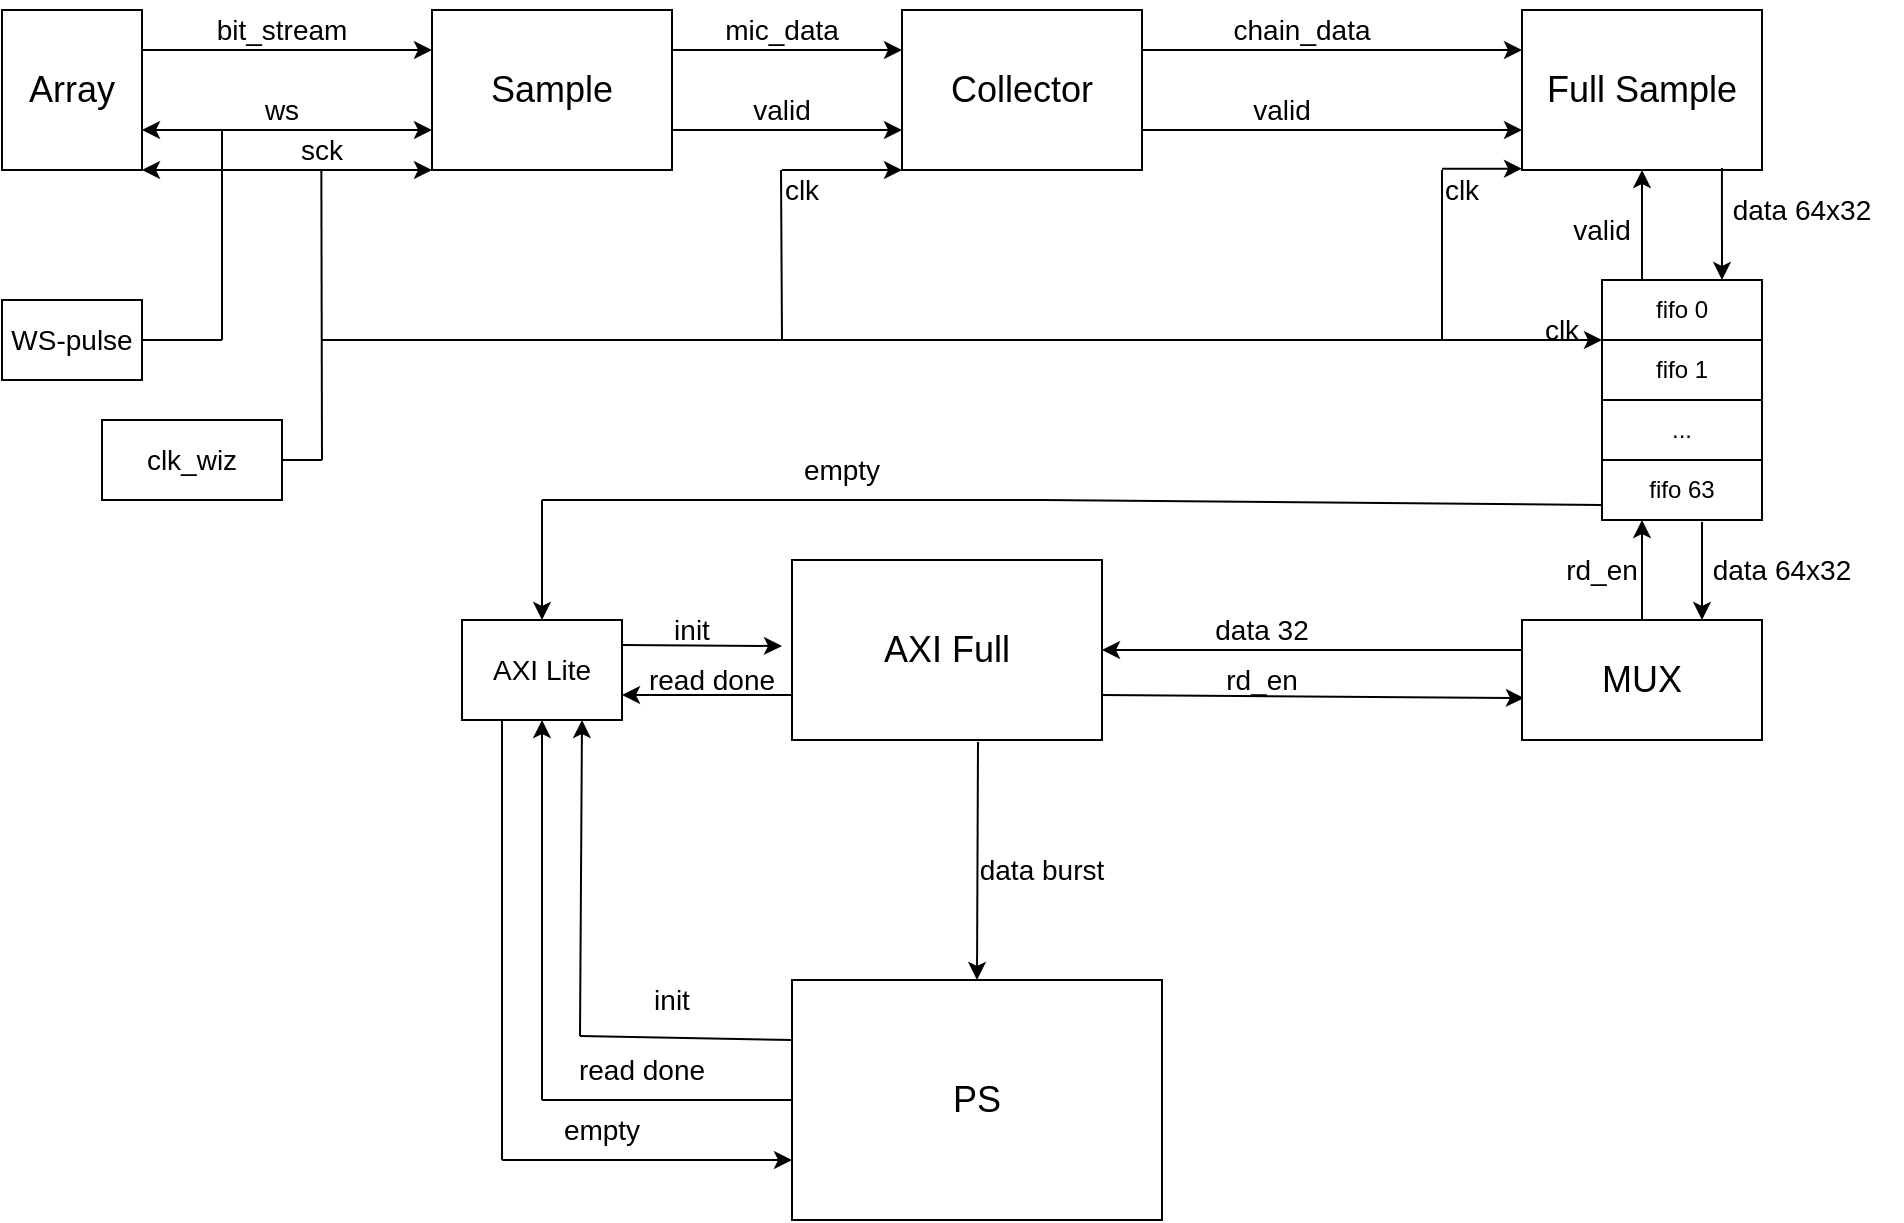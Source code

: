 <mxfile>
    <diagram id="rj3nuSdlVzhrPewR49WO" name="Page-1">
        <mxGraphModel dx="975" dy="524" grid="1" gridSize="10" guides="1" tooltips="1" connect="1" arrows="1" fold="1" page="1" pageScale="1" pageWidth="850" pageHeight="1100" math="0" shadow="0">
            <root>
                <mxCell id="0"/>
                <mxCell id="1" parent="0"/>
                <mxCell id="17" style="edgeStyle=none;html=1;exitX=1;exitY=0.25;exitDx=0;exitDy=0;entryX=0;entryY=0.25;entryDx=0;entryDy=0;fontSize=18;" edge="1" parent="1" source="2" target="5">
                    <mxGeometry relative="1" as="geometry"/>
                </mxCell>
                <mxCell id="2" value="&lt;font style=&quot;font-size: 18px;&quot;&gt;Array&lt;/font&gt;" style="whiteSpace=wrap;html=1;" vertex="1" parent="1">
                    <mxGeometry x="90" y="35" width="70" height="80" as="geometry"/>
                </mxCell>
                <mxCell id="21" style="edgeStyle=none;html=1;exitX=1;exitY=0.25;exitDx=0;exitDy=0;entryX=0;entryY=0.25;entryDx=0;entryDy=0;fontSize=18;" edge="1" parent="1" source="3" target="4">
                    <mxGeometry relative="1" as="geometry"/>
                </mxCell>
                <mxCell id="22" style="edgeStyle=none;html=1;exitX=1;exitY=0.75;exitDx=0;exitDy=0;entryX=0;entryY=0.75;entryDx=0;entryDy=0;fontSize=18;" edge="1" parent="1" source="3" target="4">
                    <mxGeometry relative="1" as="geometry"/>
                </mxCell>
                <mxCell id="lgiAlKTWV0E-R-t-R4fU-117" style="edgeStyle=none;html=1;exitX=0;exitY=1;exitDx=0;exitDy=0;fontSize=14;startArrow=classic;startFill=1;endArrow=none;endFill=0;" edge="1" parent="1" source="3">
                    <mxGeometry relative="1" as="geometry">
                        <mxPoint x="480" y="115" as="targetPoint"/>
                    </mxGeometry>
                </mxCell>
                <mxCell id="3" value="&lt;font style=&quot;font-size: 18px;&quot;&gt;Collector&lt;/font&gt;" style="whiteSpace=wrap;html=1;" vertex="1" parent="1">
                    <mxGeometry x="540" y="35" width="120" height="80" as="geometry"/>
                </mxCell>
                <mxCell id="41" style="edgeStyle=none;html=1;exitX=0.5;exitY=1;exitDx=0;exitDy=0;entryX=0.25;entryY=0;entryDx=0;entryDy=0;fontSize=14;startArrow=classic;startFill=1;endArrow=none;endFill=0;" edge="1" parent="1" source="4" target="6">
                    <mxGeometry relative="1" as="geometry"/>
                </mxCell>
                <mxCell id="4" value="&lt;font style=&quot;font-size: 18px;&quot;&gt;Full Sample&lt;/font&gt;" style="whiteSpace=wrap;html=1;" vertex="1" parent="1">
                    <mxGeometry x="850" y="35" width="120" height="80" as="geometry"/>
                </mxCell>
                <mxCell id="19" style="edgeStyle=none;html=1;exitX=1;exitY=0.25;exitDx=0;exitDy=0;entryX=0;entryY=0.25;entryDx=0;entryDy=0;fontSize=18;" edge="1" parent="1" source="5" target="3">
                    <mxGeometry relative="1" as="geometry"/>
                </mxCell>
                <mxCell id="lgiAlKTWV0E-R-t-R4fU-114" style="edgeStyle=none;html=1;exitX=1;exitY=0.75;exitDx=0;exitDy=0;entryX=0;entryY=0.75;entryDx=0;entryDy=0;fontSize=14;startArrow=none;startFill=0;endArrow=classic;endFill=1;" edge="1" parent="1" source="5" target="3">
                    <mxGeometry relative="1" as="geometry"/>
                </mxCell>
                <mxCell id="5" value="&lt;font style=&quot;font-size: 18px;&quot;&gt;Sample&lt;/font&gt;" style="whiteSpace=wrap;html=1;" vertex="1" parent="1">
                    <mxGeometry x="305" y="35" width="120" height="80" as="geometry"/>
                </mxCell>
                <mxCell id="44" style="edgeStyle=none;html=1;exitX=0.75;exitY=0;exitDx=0;exitDy=0;entryX=0.833;entryY=0.988;entryDx=0;entryDy=0;entryPerimeter=0;fontSize=14;startArrow=classic;startFill=1;endArrow=none;endFill=0;" edge="1" parent="1" source="6" target="4">
                    <mxGeometry relative="1" as="geometry"/>
                </mxCell>
                <mxCell id="45" style="edgeStyle=none;html=1;exitX=0.75;exitY=0;exitDx=0;exitDy=0;entryX=0.625;entryY=1.033;entryDx=0;entryDy=0;entryPerimeter=0;fontSize=14;startArrow=classic;startFill=1;endArrow=none;endFill=0;" edge="1" parent="1" source="7" target="15">
                    <mxGeometry relative="1" as="geometry"/>
                </mxCell>
                <mxCell id="48" style="edgeStyle=none;html=1;exitX=0.008;exitY=0.65;exitDx=0;exitDy=0;entryX=1;entryY=0.75;entryDx=0;entryDy=0;fontSize=14;startArrow=classic;startFill=1;endArrow=none;endFill=0;exitPerimeter=0;" edge="1" parent="1" source="7" target="11">
                    <mxGeometry relative="1" as="geometry"/>
                </mxCell>
                <mxCell id="7" value="&lt;font style=&quot;font-size: 18px;&quot;&gt;MUX&lt;/font&gt;" style="whiteSpace=wrap;html=1;" vertex="1" parent="1">
                    <mxGeometry x="850" y="340" width="120" height="60" as="geometry"/>
                </mxCell>
                <mxCell id="lgiAlKTWV0E-R-t-R4fU-121" style="edgeStyle=none;html=1;exitX=1;exitY=0.5;exitDx=0;exitDy=0;fontSize=14;startArrow=none;startFill=0;endArrow=none;endFill=0;" edge="1" parent="1" source="8">
                    <mxGeometry relative="1" as="geometry">
                        <mxPoint x="200" y="200" as="targetPoint"/>
                    </mxGeometry>
                </mxCell>
                <mxCell id="8" value="&lt;font style=&quot;font-size: 14px;&quot;&gt;WS-pulse&lt;/font&gt;" style="whiteSpace=wrap;html=1;" vertex="1" parent="1">
                    <mxGeometry x="90" y="180" width="70" height="40" as="geometry"/>
                </mxCell>
                <mxCell id="9" value="&lt;font style=&quot;font-size: 14px;&quot;&gt;clk_wiz&lt;/font&gt;" style="whiteSpace=wrap;html=1;" vertex="1" parent="1">
                    <mxGeometry x="140" y="240" width="90" height="40" as="geometry"/>
                </mxCell>
                <mxCell id="53" style="edgeStyle=none;html=1;fontSize=14;startArrow=none;startFill=0;endArrow=none;endFill=0;" edge="1" parent="1">
                    <mxGeometry relative="1" as="geometry">
                        <mxPoint x="610" y="280" as="targetPoint"/>
                        <mxPoint x="360" y="280" as="sourcePoint"/>
                    </mxGeometry>
                </mxCell>
                <mxCell id="lgiAlKTWV0E-R-t-R4fU-92" style="edgeStyle=none;html=1;exitX=0.5;exitY=0;exitDx=0;exitDy=0;fontSize=14;startArrow=classic;startFill=1;endArrow=none;endFill=0;" edge="1" parent="1" source="10">
                    <mxGeometry relative="1" as="geometry">
                        <mxPoint x="360" y="280" as="targetPoint"/>
                    </mxGeometry>
                </mxCell>
                <mxCell id="lgiAlKTWV0E-R-t-R4fU-96" style="edgeStyle=none;html=1;exitX=1;exitY=0.25;exitDx=0;exitDy=0;fontSize=14;startArrow=none;startFill=0;endArrow=classic;endFill=1;" edge="1" parent="1" source="10">
                    <mxGeometry relative="1" as="geometry">
                        <mxPoint x="480" y="353" as="targetPoint"/>
                    </mxGeometry>
                </mxCell>
                <mxCell id="lgiAlKTWV0E-R-t-R4fU-97" style="edgeStyle=none;html=1;exitX=1;exitY=0.75;exitDx=0;exitDy=0;entryX=0;entryY=0.75;entryDx=0;entryDy=0;fontSize=14;startArrow=classic;startFill=1;endArrow=none;endFill=0;" edge="1" parent="1" source="10" target="11">
                    <mxGeometry relative="1" as="geometry"/>
                </mxCell>
                <mxCell id="lgiAlKTWV0E-R-t-R4fU-99" style="edgeStyle=none;html=1;exitX=0.75;exitY=1;exitDx=0;exitDy=0;fontSize=14;startArrow=classic;startFill=1;endArrow=none;endFill=0;entryX=0.19;entryY=-0.067;entryDx=0;entryDy=0;entryPerimeter=0;" edge="1" parent="1" source="10" target="lgiAlKTWV0E-R-t-R4fU-85">
                    <mxGeometry relative="1" as="geometry">
                        <mxPoint x="380" y="510" as="targetPoint"/>
                    </mxGeometry>
                </mxCell>
                <mxCell id="lgiAlKTWV0E-R-t-R4fU-100" style="edgeStyle=none;html=1;exitX=0.5;exitY=1;exitDx=0;exitDy=0;fontSize=14;startArrow=classic;startFill=1;endArrow=none;endFill=0;" edge="1" parent="1" source="10">
                    <mxGeometry relative="1" as="geometry">
                        <mxPoint x="360" y="580" as="targetPoint"/>
                    </mxGeometry>
                </mxCell>
                <mxCell id="lgiAlKTWV0E-R-t-R4fU-101" style="edgeStyle=none;html=1;exitX=0.25;exitY=1;exitDx=0;exitDy=0;fontSize=14;startArrow=none;startFill=0;endArrow=none;endFill=0;" edge="1" parent="1" source="10">
                    <mxGeometry relative="1" as="geometry">
                        <mxPoint x="340" y="610" as="targetPoint"/>
                    </mxGeometry>
                </mxCell>
                <mxCell id="10" value="&lt;font style=&quot;font-size: 14px;&quot;&gt;AXI Lite&lt;/font&gt;" style="whiteSpace=wrap;html=1;" vertex="1" parent="1">
                    <mxGeometry x="320" y="340" width="80" height="50" as="geometry"/>
                </mxCell>
                <mxCell id="49" style="edgeStyle=none;html=1;exitX=1;exitY=0.5;exitDx=0;exitDy=0;entryX=0;entryY=0.25;entryDx=0;entryDy=0;fontSize=14;startArrow=classic;startFill=1;endArrow=none;endFill=0;" edge="1" parent="1" source="11" target="7">
                    <mxGeometry relative="1" as="geometry"/>
                </mxCell>
                <mxCell id="lgiAlKTWV0E-R-t-R4fU-109" style="edgeStyle=none;html=1;entryX=0.5;entryY=0;entryDx=0;entryDy=0;fontSize=14;startArrow=none;startFill=0;endArrow=classic;endFill=1;exitX=0.6;exitY=1.011;exitDx=0;exitDy=0;exitPerimeter=0;" edge="1" parent="1" source="11" target="16">
                    <mxGeometry relative="1" as="geometry">
                        <mxPoint x="570" y="400" as="sourcePoint"/>
                    </mxGeometry>
                </mxCell>
                <mxCell id="11" value="&lt;font style=&quot;font-size: 18px;&quot;&gt;AXI Full&lt;/font&gt;" style="whiteSpace=wrap;html=1;" vertex="1" parent="1">
                    <mxGeometry x="485" y="310" width="155" height="90" as="geometry"/>
                </mxCell>
                <mxCell id="47" style="edgeStyle=none;html=1;exitX=0.25;exitY=1;exitDx=0;exitDy=0;entryX=0.5;entryY=0;entryDx=0;entryDy=0;fontSize=14;startArrow=classic;startFill=1;endArrow=none;endFill=0;" edge="1" parent="1" source="15" target="7">
                    <mxGeometry relative="1" as="geometry"/>
                </mxCell>
                <mxCell id="54" style="edgeStyle=none;html=1;fontSize=14;startArrow=none;startFill=0;endArrow=none;endFill=0;entryX=0;entryY=0.75;entryDx=0;entryDy=0;" edge="1" parent="1" target="15">
                    <mxGeometry relative="1" as="geometry">
                        <mxPoint x="720" y="280" as="targetPoint"/>
                        <mxPoint x="610" y="280" as="sourcePoint"/>
                    </mxGeometry>
                </mxCell>
                <mxCell id="55" style="edgeStyle=none;html=1;exitX=0;exitY=0.25;exitDx=0;exitDy=0;fontSize=14;startArrow=none;startFill=0;endArrow=none;endFill=0;entryX=0.19;entryY=-0.067;entryDx=0;entryDy=0;entryPerimeter=0;" edge="1" parent="1" source="16" target="lgiAlKTWV0E-R-t-R4fU-85">
                    <mxGeometry relative="1" as="geometry">
                        <mxPoint x="380" y="510" as="targetPoint"/>
                    </mxGeometry>
                </mxCell>
                <mxCell id="lgiAlKTWV0E-R-t-R4fU-102" style="edgeStyle=none;html=1;exitX=0;exitY=0.5;exitDx=0;exitDy=0;fontSize=14;startArrow=none;startFill=0;endArrow=none;endFill=0;" edge="1" parent="1" source="16">
                    <mxGeometry relative="1" as="geometry">
                        <mxPoint x="360" y="580" as="targetPoint"/>
                    </mxGeometry>
                </mxCell>
                <mxCell id="lgiAlKTWV0E-R-t-R4fU-103" style="edgeStyle=none;html=1;exitX=0;exitY=0.75;exitDx=0;exitDy=0;fontSize=14;startArrow=classic;startFill=1;endArrow=none;endFill=0;" edge="1" parent="1" source="16">
                    <mxGeometry relative="1" as="geometry">
                        <mxPoint x="340" y="610" as="targetPoint"/>
                    </mxGeometry>
                </mxCell>
                <mxCell id="16" value="&lt;font style=&quot;font-size: 18px;&quot;&gt;PS&lt;/font&gt;" style="whiteSpace=wrap;html=1;" vertex="1" parent="1">
                    <mxGeometry x="485" y="520" width="185" height="120" as="geometry"/>
                </mxCell>
                <mxCell id="29" style="html=1;fontSize=18;startArrow=classic;startFill=1;endArrow=classic;endFill=1;exitX=1;exitY=0.75;exitDx=0;exitDy=0;entryX=0;entryY=0.75;entryDx=0;entryDy=0;" edge="1" parent="1" source="2" target="5">
                    <mxGeometry relative="1" as="geometry">
                        <mxPoint x="280" y="109.5" as="targetPoint"/>
                        <mxPoint x="200" y="109.5" as="sourcePoint"/>
                    </mxGeometry>
                </mxCell>
                <mxCell id="30" style="html=1;fontSize=18;startArrow=classic;startFill=1;endArrow=classic;endFill=1;exitX=1;exitY=1;exitDx=0;exitDy=0;entryX=0;entryY=1;entryDx=0;entryDy=0;" edge="1" parent="1" source="2" target="5">
                    <mxGeometry relative="1" as="geometry">
                        <mxPoint x="280" y="130" as="targetPoint"/>
                        <mxPoint x="200" y="130" as="sourcePoint"/>
                        <Array as="points"/>
                    </mxGeometry>
                </mxCell>
                <mxCell id="31" style="html=1;fontSize=18;startArrow=none;startFill=0;endArrow=none;endFill=0;" edge="1" parent="1">
                    <mxGeometry relative="1" as="geometry">
                        <mxPoint x="249.67" y="115" as="targetPoint"/>
                        <mxPoint x="250" y="260" as="sourcePoint"/>
                    </mxGeometry>
                </mxCell>
                <mxCell id="33" style="html=1;fontSize=18;startArrow=none;startFill=0;endArrow=none;endFill=0;" edge="1" parent="1">
                    <mxGeometry relative="1" as="geometry">
                        <mxPoint x="250" y="260" as="targetPoint"/>
                        <mxPoint x="230" y="260" as="sourcePoint"/>
                    </mxGeometry>
                </mxCell>
                <mxCell id="34" style="html=1;fontSize=18;startArrow=none;startFill=0;endArrow=classic;endFill=1;entryX=0;entryY=0;entryDx=0;entryDy=0;" edge="1" parent="1" target="13">
                    <mxGeometry relative="1" as="geometry">
                        <mxPoint x="680" y="201" as="targetPoint"/>
                        <mxPoint x="250" y="200" as="sourcePoint"/>
                    </mxGeometry>
                </mxCell>
                <mxCell id="37" style="edgeStyle=none;html=1;fontSize=18;entryX=0;entryY=1;entryDx=0;entryDy=0;" edge="1" parent="1">
                    <mxGeometry relative="1" as="geometry">
                        <mxPoint x="810" y="114.33" as="sourcePoint"/>
                        <mxPoint x="850" y="114.33" as="targetPoint"/>
                        <Array as="points">
                            <mxPoint x="810" y="114.33"/>
                        </Array>
                    </mxGeometry>
                </mxCell>
                <mxCell id="38" style="html=1;fontSize=18;startArrow=none;startFill=0;endArrow=none;endFill=0;" edge="1" parent="1">
                    <mxGeometry relative="1" as="geometry">
                        <mxPoint x="810" y="115" as="targetPoint"/>
                        <mxPoint x="810" y="200" as="sourcePoint"/>
                    </mxGeometry>
                </mxCell>
                <mxCell id="lgiAlKTWV0E-R-t-R4fU-60" value="bit_stream" style="text;strokeColor=none;align=center;fillColor=none;html=1;verticalAlign=middle;whiteSpace=wrap;rounded=0;fontSize=14;" vertex="1" parent="1">
                    <mxGeometry x="200" y="30" width="60" height="30" as="geometry"/>
                </mxCell>
                <mxCell id="lgiAlKTWV0E-R-t-R4fU-61" value="ws" style="text;strokeColor=none;align=center;fillColor=none;html=1;verticalAlign=middle;whiteSpace=wrap;rounded=0;fontSize=14;" vertex="1" parent="1">
                    <mxGeometry x="210" y="75" width="40" height="20" as="geometry"/>
                </mxCell>
                <mxCell id="lgiAlKTWV0E-R-t-R4fU-62" value="sck&lt;span style=&quot;color: rgba(0, 0, 0, 0); font-family: monospace; font-size: 0px; text-align: start;&quot;&gt;%3CmxGraphModel%3E%3Croot%3E%3CmxCell%20id%3D%220%22%2F%3E%3CmxCell%20id%3D%221%22%20parent%3D%220%22%2F%3E%3CmxCell%20id%3D%222%22%20value%3D%22Bitstream%22%20style%3D%22text%3BstrokeColor%3Dnone%3Balign%3Dcenter%3BfillColor%3Dnone%3Bhtml%3D1%3BverticalAlign%3Dmiddle%3BwhiteSpace%3Dwrap%3Brounded%3D0%3BfontSize%3D14%3B%22%20vertex%3D%221%22%20parent%3D%221%22%3E%3CmxGeometry%20x%3D%22180%22%20y%3D%2250%22%20width%3D%2260%22%20height%3D%2230%22%20as%3D%22geometry%22%2F%3E%3C%2FmxCell%3E%3C%2Froot%3E%3C%2FmxGraphModel%3E&lt;/span&gt;" style="text;strokeColor=none;align=center;fillColor=none;html=1;verticalAlign=middle;whiteSpace=wrap;rounded=0;fontSize=14;" vertex="1" parent="1">
                    <mxGeometry x="220" y="90" width="60" height="30" as="geometry"/>
                </mxCell>
                <mxCell id="lgiAlKTWV0E-R-t-R4fU-63" value="mic_data&lt;span style=&quot;color: rgba(0, 0, 0, 0); font-family: monospace; font-size: 0px; text-align: start;&quot;&gt;%3CmxGraphModel%3E%3Croot%3E%3CmxCell%20id%3D%220%22%2F%3E%3CmxCell%20id%3D%221%22%20parent%3D%220%22%2F%3E%3CmxCell%20id%3D%222%22%20value%3D%22Bitstream%22%20style%3D%22text%3BstrokeColor%3Dnone%3Balign%3Dcenter%3BfillColor%3Dnone%3Bhtml%3D1%3BverticalAlign%3Dmiddle%3BwhiteSpace%3Dwrap%3Brounded%3D0%3BfontSize%3D14%3B%22%20vertex%3D%221%22%20parent%3D%221%22%3E%3CmxGeometry%20x%3D%22180%22%20y%3D%2250%22%20width%3D%2260%22%20height%3D%2230%22%20as%3D%22geometry%22%2F%3E%3C%2FmxCell%3E%3C%2Froot%3E%3C%2FmxGraphModel%3E&lt;/span&gt;" style="text;strokeColor=none;align=center;fillColor=none;html=1;verticalAlign=middle;whiteSpace=wrap;rounded=0;fontSize=14;" vertex="1" parent="1">
                    <mxGeometry x="450" y="30" width="60" height="30" as="geometry"/>
                </mxCell>
                <mxCell id="lgiAlKTWV0E-R-t-R4fU-64" value="valid" style="text;strokeColor=none;align=center;fillColor=none;html=1;verticalAlign=middle;whiteSpace=wrap;rounded=0;fontSize=14;" vertex="1" parent="1">
                    <mxGeometry x="450" y="70" width="60" height="30" as="geometry"/>
                </mxCell>
                <mxCell id="lgiAlKTWV0E-R-t-R4fU-65" value="chain_data" style="text;strokeColor=none;align=center;fillColor=none;html=1;verticalAlign=middle;whiteSpace=wrap;rounded=0;fontSize=14;" vertex="1" parent="1">
                    <mxGeometry x="710" y="30" width="60" height="30" as="geometry"/>
                </mxCell>
                <mxCell id="lgiAlKTWV0E-R-t-R4fU-66" value="valid" style="text;strokeColor=none;align=center;fillColor=none;html=1;verticalAlign=middle;whiteSpace=wrap;rounded=0;fontSize=14;" vertex="1" parent="1">
                    <mxGeometry x="700" y="70" width="60" height="30" as="geometry"/>
                </mxCell>
                <mxCell id="lgiAlKTWV0E-R-t-R4fU-67" value="clk&lt;span style=&quot;color: rgba(0, 0, 0, 0); font-family: monospace; font-size: 0px; text-align: start;&quot;&gt;%3CmxGraphModel%3E%3Croot%3E%3CmxCell%20id%3D%220%22%2F%3E%3CmxCell%20id%3D%221%22%20parent%3D%220%22%2F%3E%3CmxCell%20id%3D%222%22%20value%3D%22valid%22%20style%3D%22text%3BstrokeColor%3Dnone%3Balign%3Dcenter%3BfillColor%3Dnone%3Bhtml%3D1%3BverticalAlign%3Dmiddle%3BwhiteSpace%3Dwrap%3Brounded%3D0%3BfontSize%3D14%3B%22%20vertex%3D%221%22%20parent%3D%221%22%3E%3CmxGeometry%20x%3D%22410%22%20y%3D%22100%22%20width%3D%2260%22%20height%3D%2230%22%20as%3D%22geometry%22%2F%3E%3C%2FmxCell%3E%3C%2Froot%3E%3C%2FmxGraphModel%3E&lt;/span&gt;" style="text;strokeColor=none;align=center;fillColor=none;html=1;verticalAlign=middle;whiteSpace=wrap;rounded=0;fontSize=14;" vertex="1" parent="1">
                    <mxGeometry x="460" y="110" width="60" height="30" as="geometry"/>
                </mxCell>
                <mxCell id="lgiAlKTWV0E-R-t-R4fU-68" value="clk" style="text;strokeColor=none;align=center;fillColor=none;html=1;verticalAlign=middle;whiteSpace=wrap;rounded=0;fontSize=14;" vertex="1" parent="1">
                    <mxGeometry x="790" y="110" width="60" height="30" as="geometry"/>
                </mxCell>
                <mxCell id="lgiAlKTWV0E-R-t-R4fU-73" value="clk" style="text;strokeColor=none;align=center;fillColor=none;html=1;verticalAlign=middle;whiteSpace=wrap;rounded=0;fontSize=14;" vertex="1" parent="1">
                    <mxGeometry x="840" y="180" width="60" height="30" as="geometry"/>
                </mxCell>
                <mxCell id="lgiAlKTWV0E-R-t-R4fU-74" value="valid" style="text;strokeColor=none;align=center;fillColor=none;html=1;verticalAlign=middle;whiteSpace=wrap;rounded=0;fontSize=14;" vertex="1" parent="1">
                    <mxGeometry x="870" y="130" width="40" height="30" as="geometry"/>
                </mxCell>
                <mxCell id="lgiAlKTWV0E-R-t-R4fU-75" value="data 64x32" style="text;strokeColor=none;align=center;fillColor=none;html=1;verticalAlign=middle;whiteSpace=wrap;rounded=0;fontSize=14;" vertex="1" parent="1">
                    <mxGeometry x="940" y="120" width="100" height="30" as="geometry"/>
                </mxCell>
                <mxCell id="lgiAlKTWV0E-R-t-R4fU-76" value="rd_en" style="text;strokeColor=none;align=center;fillColor=none;html=1;verticalAlign=middle;whiteSpace=wrap;rounded=0;fontSize=14;" vertex="1" parent="1">
                    <mxGeometry x="860" y="300" width="60" height="30" as="geometry"/>
                </mxCell>
                <mxCell id="lgiAlKTWV0E-R-t-R4fU-77" value="data 64x32" style="text;strokeColor=none;align=center;fillColor=none;html=1;verticalAlign=middle;whiteSpace=wrap;rounded=0;fontSize=14;" vertex="1" parent="1">
                    <mxGeometry x="930" y="300" width="100" height="30" as="geometry"/>
                </mxCell>
                <mxCell id="lgiAlKTWV0E-R-t-R4fU-78" value="empty" style="text;strokeColor=none;align=center;fillColor=none;html=1;verticalAlign=middle;whiteSpace=wrap;rounded=0;fontSize=14;" vertex="1" parent="1">
                    <mxGeometry x="460" y="250" width="100" height="30" as="geometry"/>
                </mxCell>
                <mxCell id="lgiAlKTWV0E-R-t-R4fU-79" value="data 32" style="text;strokeColor=none;align=center;fillColor=none;html=1;verticalAlign=middle;whiteSpace=wrap;rounded=0;fontSize=14;" vertex="1" parent="1">
                    <mxGeometry x="670" y="330" width="100" height="30" as="geometry"/>
                </mxCell>
                <mxCell id="lgiAlKTWV0E-R-t-R4fU-80" value="rd_en" style="text;strokeColor=none;align=center;fillColor=none;html=1;verticalAlign=middle;whiteSpace=wrap;rounded=0;fontSize=14;" vertex="1" parent="1">
                    <mxGeometry x="690" y="355" width="60" height="30" as="geometry"/>
                </mxCell>
                <mxCell id="lgiAlKTWV0E-R-t-R4fU-82" value="data burst" style="text;strokeColor=none;align=center;fillColor=none;html=1;verticalAlign=middle;whiteSpace=wrap;rounded=0;fontSize=14;" vertex="1" parent="1">
                    <mxGeometry x="560" y="450" width="100" height="30" as="geometry"/>
                </mxCell>
                <mxCell id="lgiAlKTWV0E-R-t-R4fU-83" value="init" style="text;strokeColor=none;align=center;fillColor=none;html=1;verticalAlign=middle;whiteSpace=wrap;rounded=0;fontSize=14;" vertex="1" parent="1">
                    <mxGeometry x="385" y="330" width="100" height="30" as="geometry"/>
                </mxCell>
                <mxCell id="lgiAlKTWV0E-R-t-R4fU-85" value="read done" style="text;strokeColor=none;align=center;fillColor=none;html=1;verticalAlign=middle;whiteSpace=wrap;rounded=0;fontSize=14;" vertex="1" parent="1">
                    <mxGeometry x="360" y="550" width="100" height="30" as="geometry"/>
                </mxCell>
                <mxCell id="lgiAlKTWV0E-R-t-R4fU-86" value="init&lt;span style=&quot;color: rgba(0, 0, 0, 0); font-family: monospace; font-size: 0px; text-align: start;&quot;&gt;%3CmxGraphModel%3E%3Croot%3E%3CmxCell%20id%3D%220%22%2F%3E%3CmxCell%20id%3D%221%22%20parent%3D%220%22%2F%3E%3CmxCell%20id%3D%222%22%20value%3D%22read%20done%22%20style%3D%22text%3BstrokeColor%3Dnone%3Balign%3Dcenter%3BfillColor%3Dnone%3Bhtml%3D1%3BverticalAlign%3Dmiddle%3BwhiteSpace%3Dwrap%3Brounded%3D0%3BfontSize%3D14%3B%22%20vertex%3D%221%22%20parent%3D%221%22%3E%3CmxGeometry%20x%3D%22800%22%20y%3D%22460%22%20width%3D%22100%22%20height%3D%2230%22%20as%3D%22geometry%22%2F%3E%3C%2FmxCell%3E%3C%2Froot%3E%3C%2FmxGraphModel%3E&lt;/span&gt;" style="text;strokeColor=none;align=center;fillColor=none;html=1;verticalAlign=middle;whiteSpace=wrap;rounded=0;fontSize=14;" vertex="1" parent="1">
                    <mxGeometry x="375" y="520" width="100" height="20" as="geometry"/>
                </mxCell>
                <mxCell id="lgiAlKTWV0E-R-t-R4fU-87" value="empty" style="text;strokeColor=none;align=center;fillColor=none;html=1;verticalAlign=middle;whiteSpace=wrap;rounded=0;fontSize=14;" vertex="1" parent="1">
                    <mxGeometry x="340" y="580" width="100" height="30" as="geometry"/>
                </mxCell>
                <mxCell id="lgiAlKTWV0E-R-t-R4fU-88" value="" style="group" vertex="1" connectable="0" parent="1">
                    <mxGeometry x="890" y="170" width="80" height="120" as="geometry"/>
                </mxCell>
                <mxCell id="6" value="fifo 0" style="whiteSpace=wrap;html=1;" vertex="1" parent="lgiAlKTWV0E-R-t-R4fU-88">
                    <mxGeometry width="80" height="30" as="geometry"/>
                </mxCell>
                <mxCell id="13" value="fifo 1" style="whiteSpace=wrap;html=1;" vertex="1" parent="lgiAlKTWV0E-R-t-R4fU-88">
                    <mxGeometry y="30" width="80" height="30" as="geometry"/>
                </mxCell>
                <mxCell id="14" value="..." style="whiteSpace=wrap;html=1;" vertex="1" parent="lgiAlKTWV0E-R-t-R4fU-88">
                    <mxGeometry y="60" width="80" height="30" as="geometry"/>
                </mxCell>
                <mxCell id="15" value="fifo 63" style="whiteSpace=wrap;html=1;" vertex="1" parent="lgiAlKTWV0E-R-t-R4fU-88">
                    <mxGeometry y="90" width="80" height="30" as="geometry"/>
                </mxCell>
                <mxCell id="lgiAlKTWV0E-R-t-R4fU-106" value="read done" style="text;strokeColor=none;align=center;fillColor=none;html=1;verticalAlign=middle;whiteSpace=wrap;rounded=0;fontSize=14;" vertex="1" parent="1">
                    <mxGeometry x="395" y="355" width="100" height="30" as="geometry"/>
                </mxCell>
                <mxCell id="lgiAlKTWV0E-R-t-R4fU-119" style="html=1;fontSize=18;startArrow=none;startFill=0;endArrow=none;endFill=0;" edge="1" parent="1">
                    <mxGeometry relative="1" as="geometry">
                        <mxPoint x="479.5" y="115" as="targetPoint"/>
                        <mxPoint x="480" y="200" as="sourcePoint"/>
                    </mxGeometry>
                </mxCell>
                <mxCell id="lgiAlKTWV0E-R-t-R4fU-123" style="edgeStyle=none;html=1;fontSize=14;startArrow=none;startFill=0;endArrow=none;endFill=0;" edge="1" parent="1">
                    <mxGeometry relative="1" as="geometry">
                        <mxPoint x="200" y="200" as="sourcePoint"/>
                        <mxPoint x="200" y="95.0" as="targetPoint"/>
                    </mxGeometry>
                </mxCell>
            </root>
        </mxGraphModel>
    </diagram>
</mxfile>